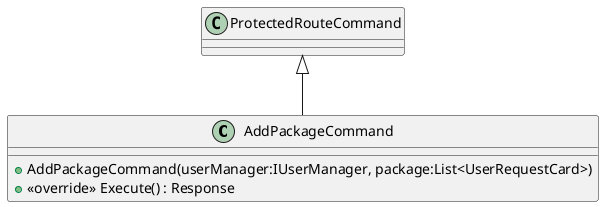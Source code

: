 @startuml
class AddPackageCommand {
    + AddPackageCommand(userManager:IUserManager, package:List<UserRequestCard>)
    + <<override>> Execute() : Response
}
ProtectedRouteCommand <|-- AddPackageCommand
@enduml
